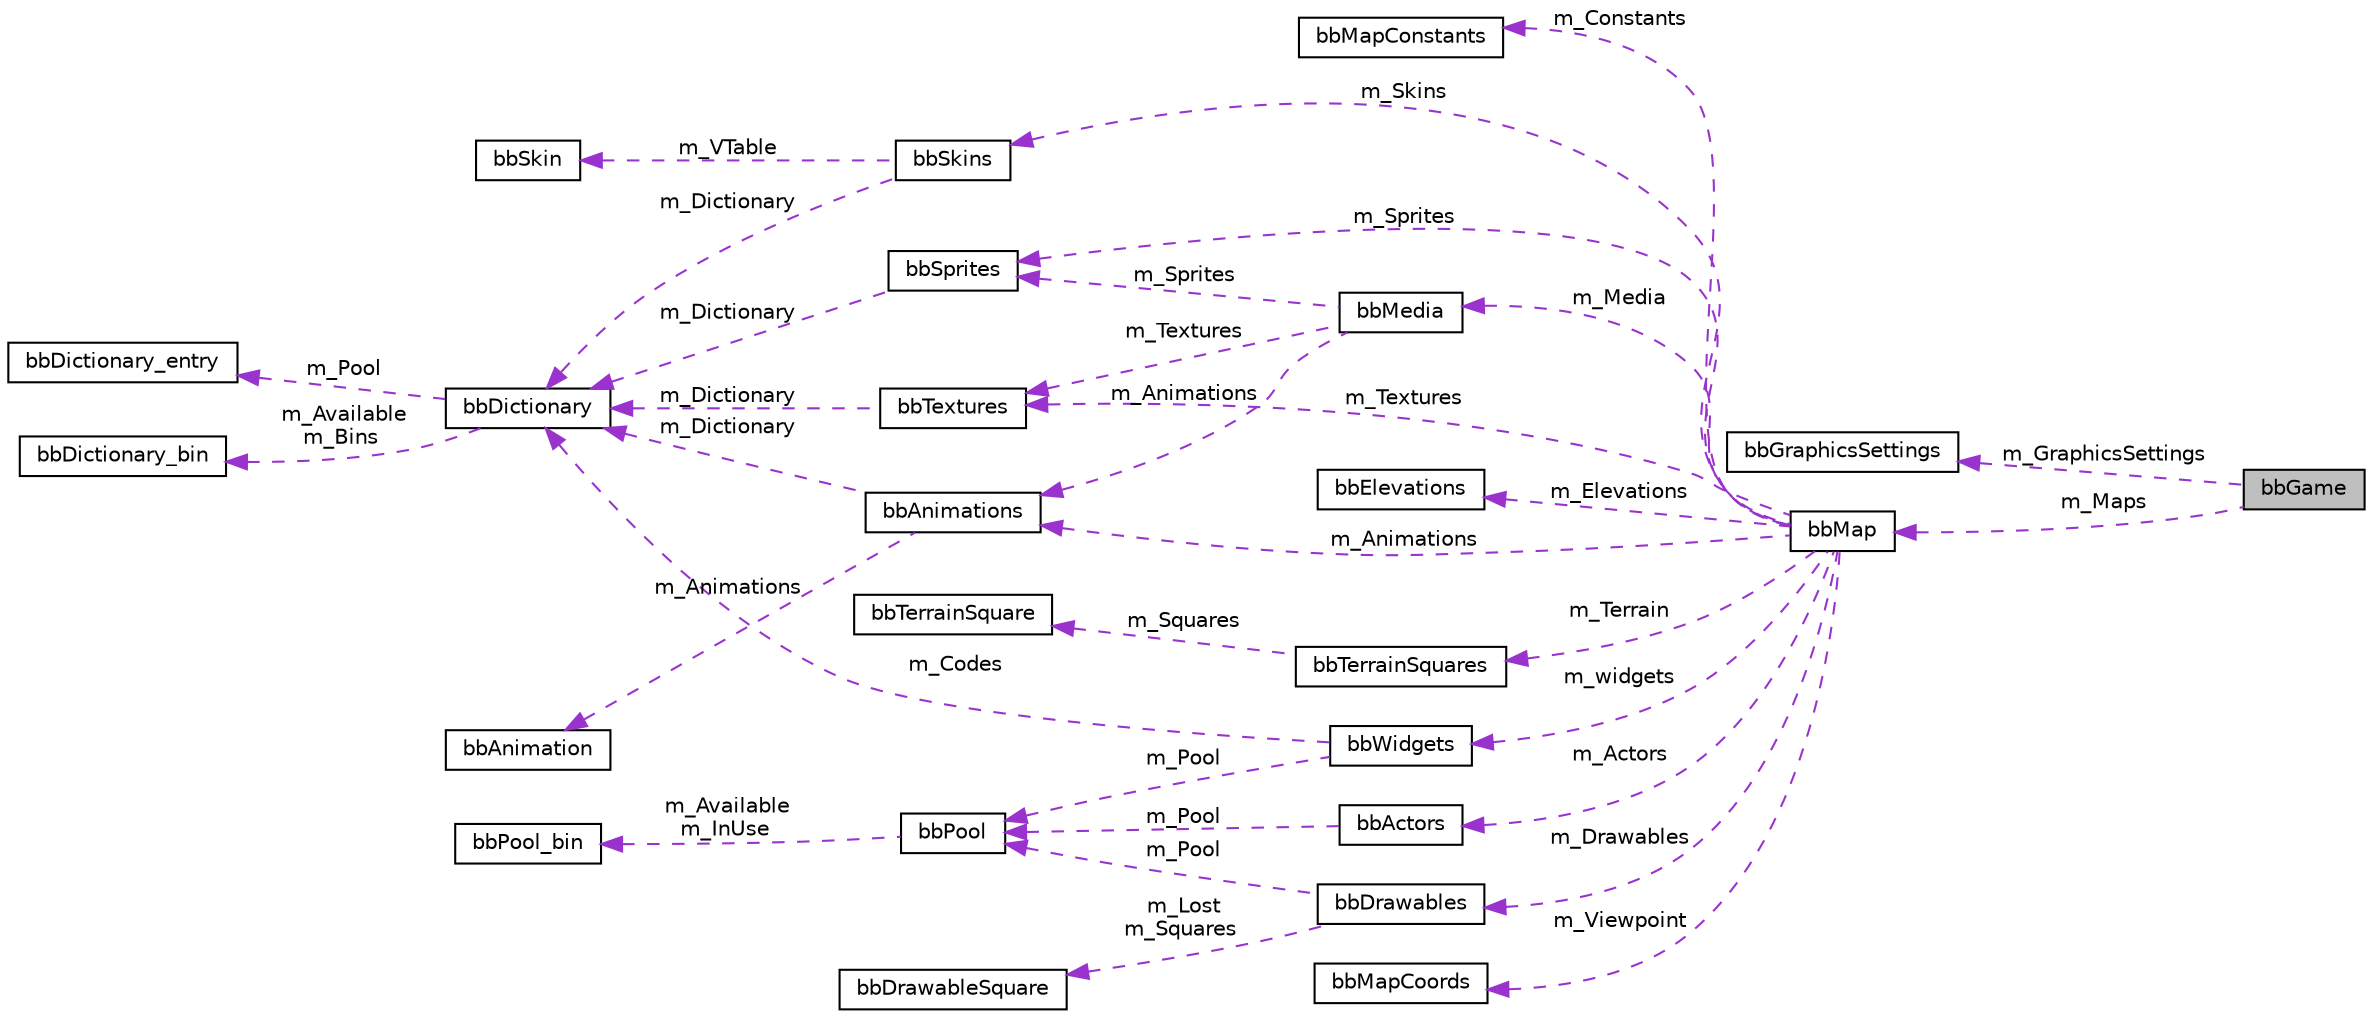 digraph "bbGame"
{
 // LATEX_PDF_SIZE
  edge [fontname="Helvetica",fontsize="10",labelfontname="Helvetica",labelfontsize="10"];
  node [fontname="Helvetica",fontsize="10",shape=record];
  rankdir="LR";
  Node1 [label="bbGame",height=0.2,width=0.4,color="black", fillcolor="grey75", style="filled", fontcolor="black",tooltip=" "];
  Node2 -> Node1 [dir="back",color="darkorchid3",fontsize="10",style="dashed",label=" m_GraphicsSettings" ,fontname="Helvetica"];
  Node2 [label="bbGraphicsSettings",height=0.2,width=0.4,color="black", fillcolor="white", style="filled",URL="$structbbGraphicsSettings.html",tooltip=" "];
  Node3 -> Node1 [dir="back",color="darkorchid3",fontsize="10",style="dashed",label=" m_Maps" ,fontname="Helvetica"];
  Node3 [label="bbMap",height=0.2,width=0.4,color="black", fillcolor="white", style="filled",URL="$structbbMap.html",tooltip=" "];
  Node4 -> Node3 [dir="back",color="darkorchid3",fontsize="10",style="dashed",label=" m_Constants" ,fontname="Helvetica"];
  Node4 [label="bbMapConstants",height=0.2,width=0.4,color="black", fillcolor="white", style="filled",URL="$structbbMapConstants.html",tooltip=" "];
  Node5 -> Node3 [dir="back",color="darkorchid3",fontsize="10",style="dashed",label=" m_Textures" ,fontname="Helvetica"];
  Node5 [label="bbTextures",height=0.2,width=0.4,color="black", fillcolor="white", style="filled",URL="$structbbTextures.html",tooltip=" "];
  Node6 -> Node5 [dir="back",color="darkorchid3",fontsize="10",style="dashed",label=" m_Dictionary" ,fontname="Helvetica"];
  Node6 [label="bbDictionary",height=0.2,width=0.4,color="black", fillcolor="white", style="filled",URL="$structbbDictionary.html",tooltip=" "];
  Node7 -> Node6 [dir="back",color="darkorchid3",fontsize="10",style="dashed",label=" m_Pool" ,fontname="Helvetica"];
  Node7 [label="bbDictionary_entry",height=0.2,width=0.4,color="black", fillcolor="white", style="filled",URL="$structbbDictionary__entry.html",tooltip=" "];
  Node8 -> Node6 [dir="back",color="darkorchid3",fontsize="10",style="dashed",label=" m_Available\nm_Bins" ,fontname="Helvetica"];
  Node8 [label="bbDictionary_bin",height=0.2,width=0.4,color="black", fillcolor="white", style="filled",URL="$structbbDictionary__bin.html",tooltip=" "];
  Node9 -> Node3 [dir="back",color="darkorchid3",fontsize="10",style="dashed",label=" m_Sprites" ,fontname="Helvetica"];
  Node9 [label="bbSprites",height=0.2,width=0.4,color="black", fillcolor="white", style="filled",URL="$structbbSprites.html",tooltip="bbSprites is a container for sfSprites used in a single bbMap"];
  Node6 -> Node9 [dir="back",color="darkorchid3",fontsize="10",style="dashed",label=" m_Dictionary" ,fontname="Helvetica"];
  Node10 -> Node3 [dir="back",color="darkorchid3",fontsize="10",style="dashed",label=" m_Animations" ,fontname="Helvetica"];
  Node10 [label="bbAnimations",height=0.2,width=0.4,color="black", fillcolor="white", style="filled",URL="$structbbAnimations.html",tooltip="bbAnimations is a container for all of the animations used in a single bbMap"];
  Node11 -> Node10 [dir="back",color="darkorchid3",fontsize="10",style="dashed",label=" m_Animations" ,fontname="Helvetica"];
  Node11 [label="bbAnimation",height=0.2,width=0.4,color="black", fillcolor="white", style="filled",URL="$structbbAnimation.html",tooltip="bbAnimation contains an array of references to sfSprites to be drawn in succession to give the appear..."];
  Node6 -> Node10 [dir="back",color="darkorchid3",fontsize="10",style="dashed",label=" m_Dictionary" ,fontname="Helvetica"];
  Node12 -> Node3 [dir="back",color="darkorchid3",fontsize="10",style="dashed",label=" m_Skins" ,fontname="Helvetica"];
  Node12 [label="bbSkins",height=0.2,width=0.4,color="black", fillcolor="white", style="filled",URL="$structbbSkins.html",tooltip=" "];
  Node13 -> Node12 [dir="back",color="darkorchid3",fontsize="10",style="dashed",label=" m_VTable" ,fontname="Helvetica"];
  Node13 [label="bbSkin",height=0.2,width=0.4,color="black", fillcolor="white", style="filled",URL="$structbbSkin.html",tooltip=" "];
  Node6 -> Node12 [dir="back",color="darkorchid3",fontsize="10",style="dashed",label=" m_Dictionary" ,fontname="Helvetica"];
  Node14 -> Node3 [dir="back",color="darkorchid3",fontsize="10",style="dashed",label=" m_Elevations" ,fontname="Helvetica"];
  Node14 [label="bbElevations",height=0.2,width=0.4,color="black", fillcolor="white", style="filled",URL="$structbbElevations.html",tooltip=" "];
  Node15 -> Node3 [dir="back",color="darkorchid3",fontsize="10",style="dashed",label=" m_Terrain" ,fontname="Helvetica"];
  Node15 [label="bbTerrainSquares",height=0.2,width=0.4,color="black", fillcolor="white", style="filled",URL="$structbbTerrainSquares.html",tooltip="bbTerrainSquares holds textures from all square of the maps' ground surface"];
  Node16 -> Node15 [dir="back",color="darkorchid3",fontsize="10",style="dashed",label=" m_Squares" ,fontname="Helvetica"];
  Node16 [label="bbTerrainSquare",height=0.2,width=0.4,color="black", fillcolor="white", style="filled",URL="$structbbTerrainSquare.html",tooltip="bbTerrainSquare holds textures from one square of the maps' ground surface"];
  Node17 -> Node3 [dir="back",color="darkorchid3",fontsize="10",style="dashed",label=" m_Drawables" ,fontname="Helvetica"];
  Node17 [label="bbDrawables",height=0.2,width=0.4,color="black", fillcolor="white", style="filled",URL="$structbbDrawables.html",tooltip="bbDrawables contains drawables from all squares of the maps' ground surface"];
  Node18 -> Node17 [dir="back",color="darkorchid3",fontsize="10",style="dashed",label=" m_Pool" ,fontname="Helvetica"];
  Node18 [label="bbPool",height=0.2,width=0.4,color="black", fillcolor="white", style="filled",URL="$structbbPool.html",tooltip=" "];
  Node19 -> Node18 [dir="back",color="darkorchid3",fontsize="10",style="dashed",label=" m_Available\nm_InUse" ,fontname="Helvetica"];
  Node19 [label="bbPool_bin",height=0.2,width=0.4,color="black", fillcolor="white", style="filled",URL="$structbbPool__bin.html",tooltip=" "];
  Node20 -> Node17 [dir="back",color="darkorchid3",fontsize="10",style="dashed",label=" m_Lost\nm_Squares" ,fontname="Helvetica"];
  Node20 [label="bbDrawableSquare",height=0.2,width=0.4,color="black", fillcolor="white", style="filled",URL="$structbbDrawableSquare.html",tooltip="bbDrawableSquare contains drawables from one square of the maps' ground surface"];
  Node21 -> Node3 [dir="back",color="darkorchid3",fontsize="10",style="dashed",label=" m_Actors" ,fontname="Helvetica"];
  Node21 [label="bbActors",height=0.2,width=0.4,color="black", fillcolor="white", style="filled",URL="$structbbActors.html",tooltip="bbActors is a container for objects of type bbActor"];
  Node18 -> Node21 [dir="back",color="darkorchid3",fontsize="10",style="dashed",label=" m_Pool" ,fontname="Helvetica"];
  Node22 -> Node3 [dir="back",color="darkorchid3",fontsize="10",style="dashed",label=" m_Media" ,fontname="Helvetica"];
  Node22 [label="bbMedia",height=0.2,width=0.4,color="black", fillcolor="white", style="filled",URL="$structbbMedia.html",tooltip=" "];
  Node5 -> Node22 [dir="back",color="darkorchid3",fontsize="10",style="dashed",label=" m_Textures" ,fontname="Helvetica"];
  Node9 -> Node22 [dir="back",color="darkorchid3",fontsize="10",style="dashed",label=" m_Sprites" ,fontname="Helvetica"];
  Node10 -> Node22 [dir="back",color="darkorchid3",fontsize="10",style="dashed",label=" m_Animations" ,fontname="Helvetica"];
  Node23 -> Node3 [dir="back",color="darkorchid3",fontsize="10",style="dashed",label=" m_widgets" ,fontname="Helvetica"];
  Node23 [label="bbWidgets",height=0.2,width=0.4,color="black", fillcolor="white", style="filled",URL="$structbbWidgets.html",tooltip="bbWidgets is a container for objects of type bbWisget"];
  Node18 -> Node23 [dir="back",color="darkorchid3",fontsize="10",style="dashed",label=" m_Pool" ,fontname="Helvetica"];
  Node6 -> Node23 [dir="back",color="darkorchid3",fontsize="10",style="dashed",label=" m_Codes" ,fontname="Helvetica"];
  Node24 -> Node3 [dir="back",color="darkorchid3",fontsize="10",style="dashed",label=" m_Viewpoint" ,fontname="Helvetica"];
  Node24 [label="bbMapCoords",height=0.2,width=0.4,color="black", fillcolor="white", style="filled",URL="$structbbMapCoords.html",tooltip="Fixed point, 3d coordinates."];
}
